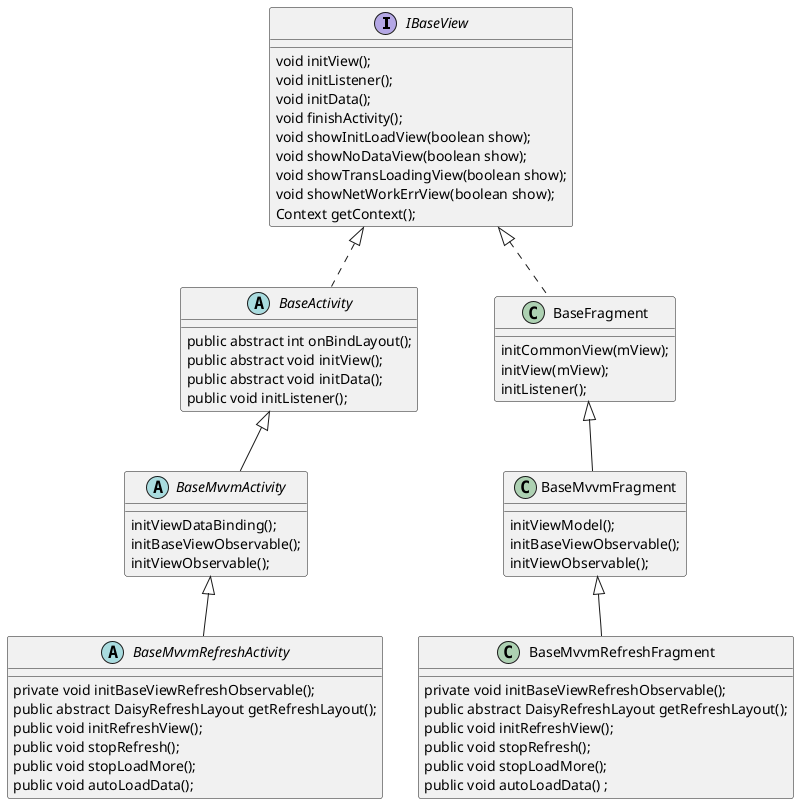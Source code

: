 @startuml
interface IBaseView{
    void initView();
    void initListener();
    void initData();
    void finishActivity();
    void showInitLoadView(boolean show);
    void showNoDataView(boolean show);
    void showTransLoadingView(boolean show);
    void showNetWorkErrView(boolean show);
    Context getContext();
}

abstract class BaseActivity implements IBaseView{
    public abstract int onBindLayout();
    public abstract void initView();
    public abstract void initData();
    public void initListener();
}
abstract class BaseMvvmActivity extends BaseActivity{
 initViewDataBinding();
 initBaseViewObservable();
 initViewObservable();
}
abstract class BaseMvvmRefreshActivity extends BaseMvvmActivity{
  private void initBaseViewRefreshObservable();
    public abstract DaisyRefreshLayout getRefreshLayout();
    public void initRefreshView();
    public void stopRefresh();
    public void stopLoadMore();
    public void autoLoadData();
}

class BaseFragment implements IBaseView{
   initCommonView(mView);
        initView(mView);
        initListener();
}

class BaseMvvmFragment extends BaseFragment{
  initViewModel();
        initBaseViewObservable();
        initViewObservable();
}
class BaseMvvmRefreshFragment extends BaseMvvmFragment{
    private void initBaseViewRefreshObservable();
     public abstract DaisyRefreshLayout getRefreshLayout();
        public void initRefreshView();
        public void stopRefresh();
        public void stopLoadMore();
        public void autoLoadData() ;
}

@enduml